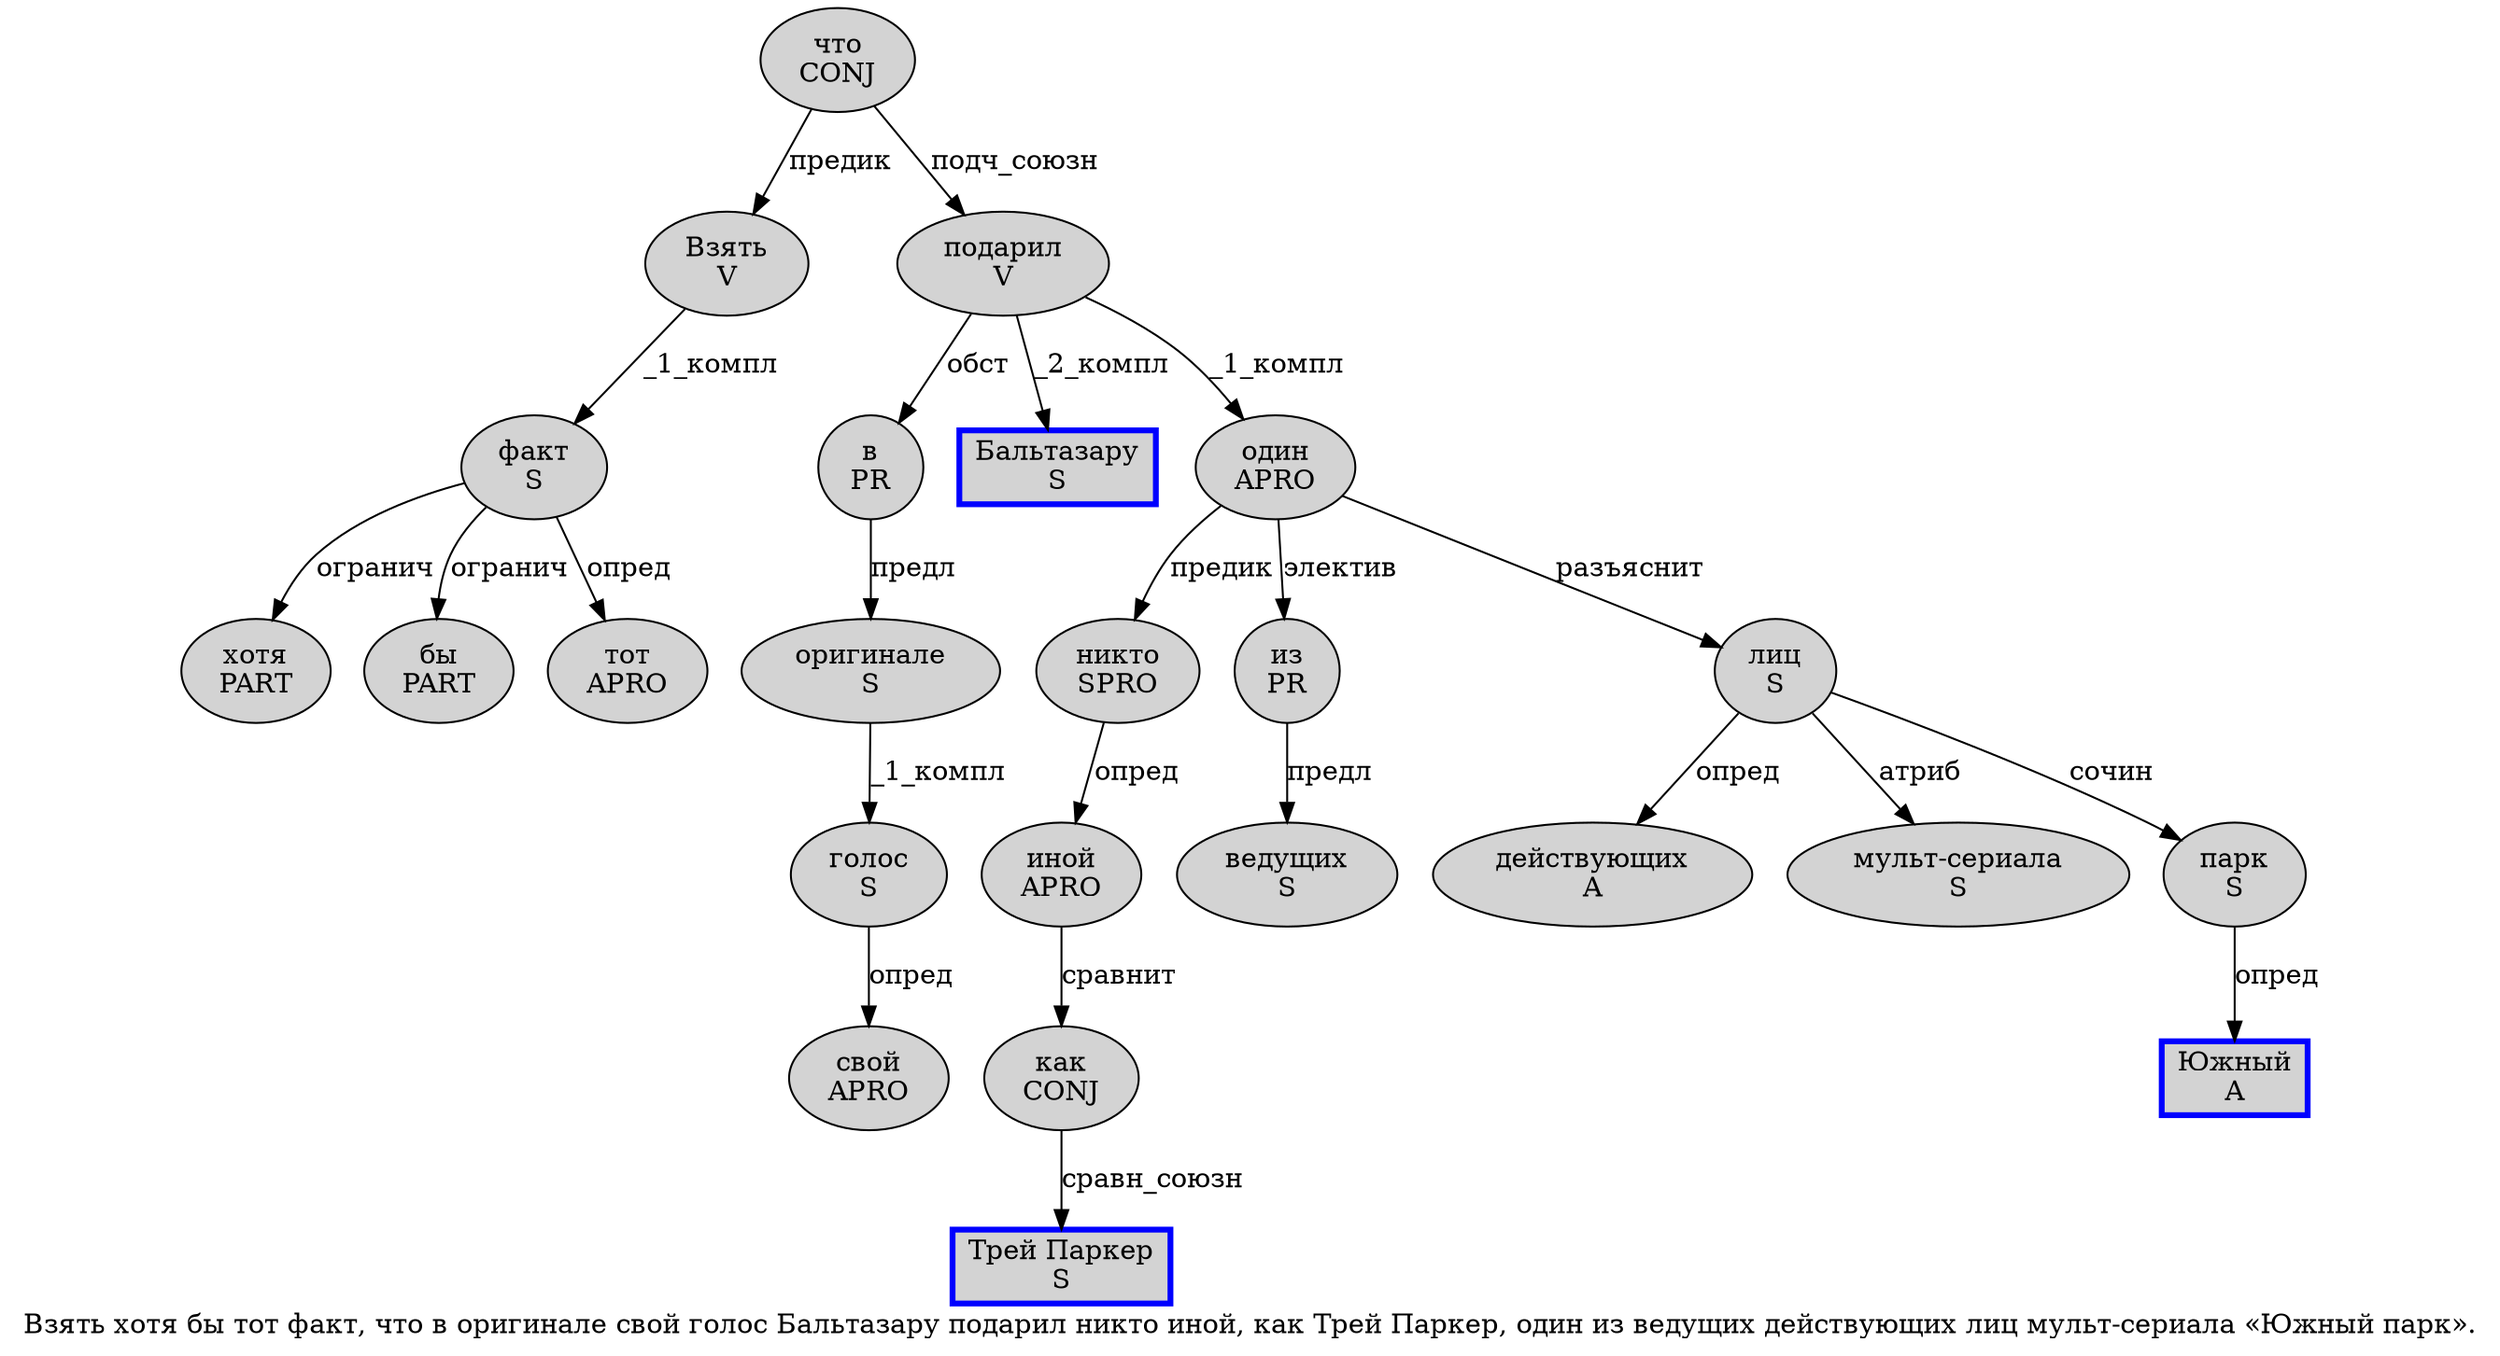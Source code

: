 digraph SENTENCE_2867 {
	graph [label="Взять хотя бы тот факт, что в оригинале свой голос Бальтазару подарил никто иной, как Трей Паркер, один из ведущих действующих лиц мульт-сериала «Южный парк»."]
	node [style=filled]
		0 [label="Взять
V" color="" fillcolor=lightgray penwidth=1 shape=ellipse]
		1 [label="хотя
PART" color="" fillcolor=lightgray penwidth=1 shape=ellipse]
		2 [label="бы
PART" color="" fillcolor=lightgray penwidth=1 shape=ellipse]
		3 [label="тот
APRO" color="" fillcolor=lightgray penwidth=1 shape=ellipse]
		4 [label="факт
S" color="" fillcolor=lightgray penwidth=1 shape=ellipse]
		6 [label="что
CONJ" color="" fillcolor=lightgray penwidth=1 shape=ellipse]
		7 [label="в
PR" color="" fillcolor=lightgray penwidth=1 shape=ellipse]
		8 [label="оригинале
S" color="" fillcolor=lightgray penwidth=1 shape=ellipse]
		9 [label="свой
APRO" color="" fillcolor=lightgray penwidth=1 shape=ellipse]
		10 [label="голос
S" color="" fillcolor=lightgray penwidth=1 shape=ellipse]
		11 [label="Бальтазару
S" color=blue fillcolor=lightgray penwidth=3 shape=box]
		12 [label="подарил
V" color="" fillcolor=lightgray penwidth=1 shape=ellipse]
		13 [label="никто
SPRO" color="" fillcolor=lightgray penwidth=1 shape=ellipse]
		14 [label="иной
APRO" color="" fillcolor=lightgray penwidth=1 shape=ellipse]
		16 [label="как
CONJ" color="" fillcolor=lightgray penwidth=1 shape=ellipse]
		17 [label="Трей Паркер
S" color=blue fillcolor=lightgray penwidth=3 shape=box]
		19 [label="один
APRO" color="" fillcolor=lightgray penwidth=1 shape=ellipse]
		20 [label="из
PR" color="" fillcolor=lightgray penwidth=1 shape=ellipse]
		21 [label="ведущих
S" color="" fillcolor=lightgray penwidth=1 shape=ellipse]
		22 [label="действующих
A" color="" fillcolor=lightgray penwidth=1 shape=ellipse]
		23 [label="лиц
S" color="" fillcolor=lightgray penwidth=1 shape=ellipse]
		24 [label="мульт-сериала
S" color="" fillcolor=lightgray penwidth=1 shape=ellipse]
		26 [label="Южный
A" color=blue fillcolor=lightgray penwidth=3 shape=box]
		27 [label="парк
S" color="" fillcolor=lightgray penwidth=1 shape=ellipse]
			16 -> 17 [label="сравн_союзн"]
			12 -> 7 [label="обст"]
			12 -> 11 [label="_2_компл"]
			12 -> 19 [label="_1_компл"]
			6 -> 0 [label="предик"]
			6 -> 12 [label="подч_союзн"]
			8 -> 10 [label="_1_компл"]
			27 -> 26 [label="опред"]
			19 -> 13 [label="предик"]
			19 -> 20 [label="электив"]
			19 -> 23 [label="разъяснит"]
			23 -> 22 [label="опред"]
			23 -> 24 [label="атриб"]
			23 -> 27 [label="сочин"]
			13 -> 14 [label="опред"]
			14 -> 16 [label="сравнит"]
			0 -> 4 [label="_1_компл"]
			10 -> 9 [label="опред"]
			4 -> 1 [label="огранич"]
			4 -> 2 [label="огранич"]
			4 -> 3 [label="опред"]
			20 -> 21 [label="предл"]
			7 -> 8 [label="предл"]
}